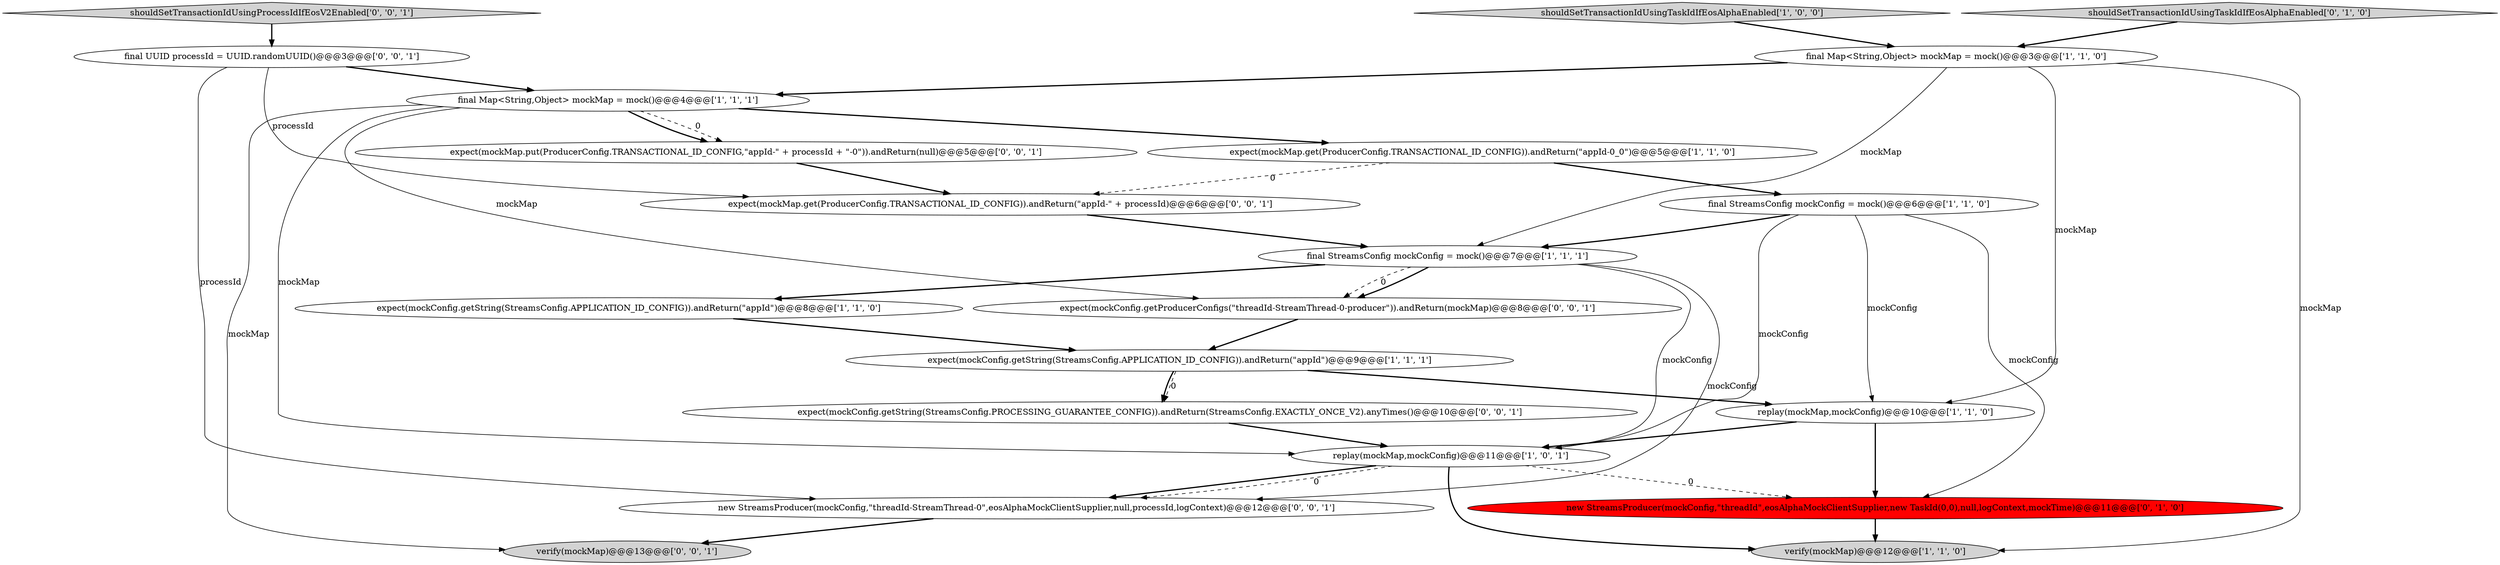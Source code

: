 digraph {
16 [style = filled, label = "new StreamsProducer(mockConfig,\"threadId-StreamThread-0\",eosAlphaMockClientSupplier,null,processId,logContext)@@@12@@@['0', '0', '1']", fillcolor = white, shape = ellipse image = "AAA0AAABBB3BBB"];
11 [style = filled, label = "shouldSetTransactionIdUsingTaskIdIfEosAlphaEnabled['0', '1', '0']", fillcolor = lightgray, shape = diamond image = "AAA0AAABBB2BBB"];
7 [style = filled, label = "expect(mockConfig.getString(StreamsConfig.APPLICATION_ID_CONFIG)).andReturn(\"appId\")@@@8@@@['1', '1', '0']", fillcolor = white, shape = ellipse image = "AAA0AAABBB1BBB"];
18 [style = filled, label = "shouldSetTransactionIdUsingProcessIdIfEosV2Enabled['0', '0', '1']", fillcolor = lightgray, shape = diamond image = "AAA0AAABBB3BBB"];
1 [style = filled, label = "verify(mockMap)@@@12@@@['1', '1', '0']", fillcolor = lightgray, shape = ellipse image = "AAA0AAABBB1BBB"];
20 [style = filled, label = "expect(mockConfig.getProducerConfigs(\"threadId-StreamThread-0-producer\")).andReturn(mockMap)@@@8@@@['0', '0', '1']", fillcolor = white, shape = ellipse image = "AAA0AAABBB3BBB"];
13 [style = filled, label = "verify(mockMap)@@@13@@@['0', '0', '1']", fillcolor = lightgray, shape = ellipse image = "AAA0AAABBB3BBB"];
19 [style = filled, label = "expect(mockConfig.getString(StreamsConfig.PROCESSING_GUARANTEE_CONFIG)).andReturn(StreamsConfig.EXACTLY_ONCE_V2).anyTimes()@@@10@@@['0', '0', '1']", fillcolor = white, shape = ellipse image = "AAA0AAABBB3BBB"];
5 [style = filled, label = "final StreamsConfig mockConfig = mock()@@@6@@@['1', '1', '0']", fillcolor = white, shape = ellipse image = "AAA0AAABBB1BBB"];
8 [style = filled, label = "replay(mockMap,mockConfig)@@@11@@@['1', '0', '1']", fillcolor = white, shape = ellipse image = "AAA0AAABBB1BBB"];
3 [style = filled, label = "shouldSetTransactionIdUsingTaskIdIfEosAlphaEnabled['1', '0', '0']", fillcolor = lightgray, shape = diamond image = "AAA0AAABBB1BBB"];
6 [style = filled, label = "final Map<String,Object> mockMap = mock()@@@3@@@['1', '1', '0']", fillcolor = white, shape = ellipse image = "AAA0AAABBB1BBB"];
4 [style = filled, label = "expect(mockConfig.getString(StreamsConfig.APPLICATION_ID_CONFIG)).andReturn(\"appId\")@@@9@@@['1', '1', '1']", fillcolor = white, shape = ellipse image = "AAA0AAABBB1BBB"];
10 [style = filled, label = "expect(mockMap.get(ProducerConfig.TRANSACTIONAL_ID_CONFIG)).andReturn(\"appId-0_0\")@@@5@@@['1', '1', '0']", fillcolor = white, shape = ellipse image = "AAA0AAABBB1BBB"];
17 [style = filled, label = "expect(mockMap.put(ProducerConfig.TRANSACTIONAL_ID_CONFIG,\"appId-\" + processId + \"-0\")).andReturn(null)@@@5@@@['0', '0', '1']", fillcolor = white, shape = ellipse image = "AAA0AAABBB3BBB"];
12 [style = filled, label = "new StreamsProducer(mockConfig,\"threadId\",eosAlphaMockClientSupplier,new TaskId(0,0),null,logContext,mockTime)@@@11@@@['0', '1', '0']", fillcolor = red, shape = ellipse image = "AAA1AAABBB2BBB"];
2 [style = filled, label = "replay(mockMap,mockConfig)@@@10@@@['1', '1', '0']", fillcolor = white, shape = ellipse image = "AAA0AAABBB1BBB"];
15 [style = filled, label = "expect(mockMap.get(ProducerConfig.TRANSACTIONAL_ID_CONFIG)).andReturn(\"appId-\" + processId)@@@6@@@['0', '0', '1']", fillcolor = white, shape = ellipse image = "AAA0AAABBB3BBB"];
0 [style = filled, label = "final StreamsConfig mockConfig = mock()@@@7@@@['1', '1', '1']", fillcolor = white, shape = ellipse image = "AAA0AAABBB1BBB"];
9 [style = filled, label = "final Map<String,Object> mockMap = mock()@@@4@@@['1', '1', '1']", fillcolor = white, shape = ellipse image = "AAA0AAABBB1BBB"];
14 [style = filled, label = "final UUID processId = UUID.randomUUID()@@@3@@@['0', '0', '1']", fillcolor = white, shape = ellipse image = "AAA0AAABBB3BBB"];
10->15 [style = dashed, label="0"];
8->16 [style = bold, label=""];
16->13 [style = bold, label=""];
8->16 [style = dashed, label="0"];
9->20 [style = solid, label="mockMap"];
5->2 [style = solid, label="mockConfig"];
6->1 [style = solid, label="mockMap"];
9->13 [style = solid, label="mockMap"];
11->6 [style = bold, label=""];
4->19 [style = bold, label=""];
6->2 [style = solid, label="mockMap"];
5->12 [style = solid, label="mockConfig"];
14->16 [style = solid, label="processId"];
3->6 [style = bold, label=""];
9->17 [style = bold, label=""];
8->12 [style = dashed, label="0"];
4->2 [style = bold, label=""];
7->4 [style = bold, label=""];
9->10 [style = bold, label=""];
0->20 [style = dashed, label="0"];
12->1 [style = bold, label=""];
19->8 [style = bold, label=""];
2->12 [style = bold, label=""];
20->4 [style = bold, label=""];
0->7 [style = bold, label=""];
14->15 [style = solid, label="processId"];
8->1 [style = bold, label=""];
10->5 [style = bold, label=""];
5->0 [style = bold, label=""];
15->0 [style = bold, label=""];
9->17 [style = dashed, label="0"];
6->0 [style = solid, label="mockMap"];
17->15 [style = bold, label=""];
4->19 [style = dashed, label="0"];
14->9 [style = bold, label=""];
0->20 [style = bold, label=""];
0->8 [style = solid, label="mockConfig"];
0->16 [style = solid, label="mockConfig"];
6->9 [style = bold, label=""];
9->8 [style = solid, label="mockMap"];
18->14 [style = bold, label=""];
2->8 [style = bold, label=""];
5->8 [style = solid, label="mockConfig"];
}
